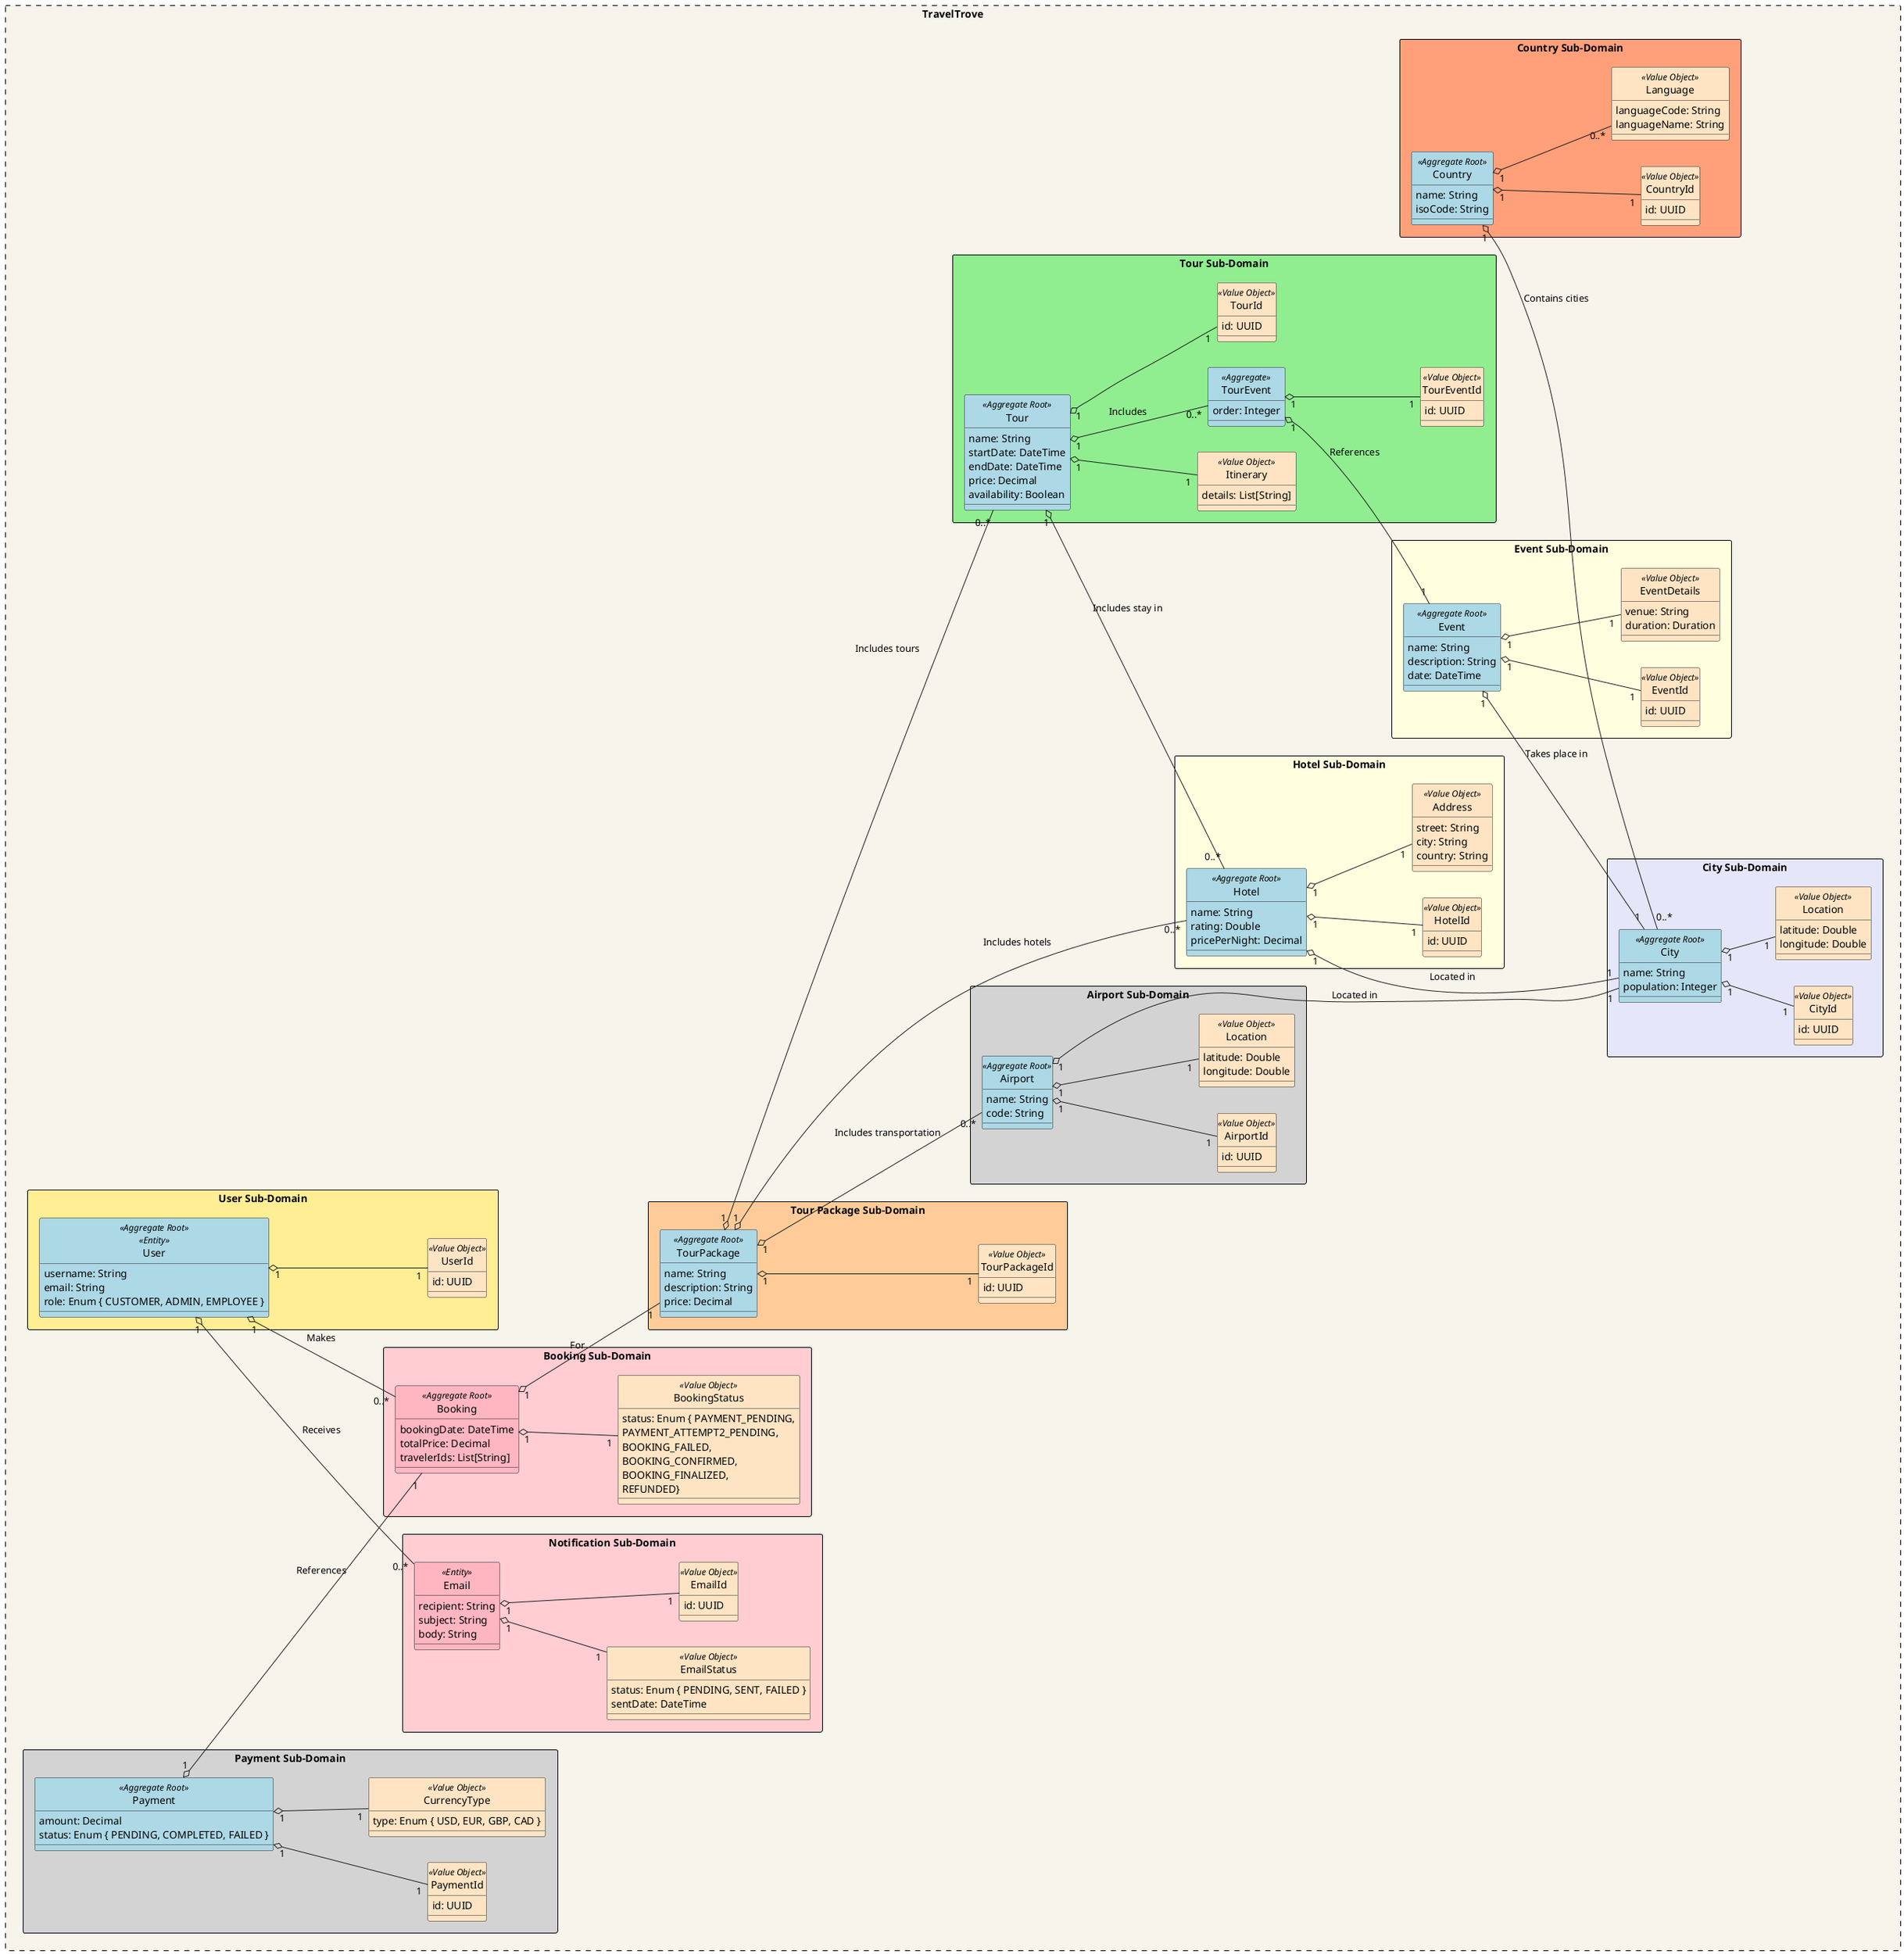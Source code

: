 @startuml
hide circle
left to right direction

!define ENTITY(entityName) class entityName << Entity >>
!define AGGREGATE(aggregateName) class aggregateName << Aggregate >>
!define AGGREGATE_ROOT(aggregateRootName) class aggregateRootName << Aggregate Root >>
!define AGGREGATE_ROOT_ENTITY(aggregateRootEntityName) class aggregateRootEntityName << Aggregate Root >> << Entity >>
!define VALUE_OBJECT(valueObjectName) class valueObjectName << Value Object >>

skinparam packageStyle rectangle
skinparam rectangle {
    BackgroundColor #f7f4eb
    BorderColor Black
}

rectangle "TravelTrove" as BoundedContextTravelTrove #line.dashed {

    Package "City Sub-Domain" <<Rectangle>> #Lavender {
        AGGREGATE_ROOT(City) #lightblue {
            name: String
            population: Integer
        }

        VALUE_OBJECT(CityId) #Bisque {
            id: UUID
        }

        VALUE_OBJECT(Location) #Bisque {
            latitude: Double
            longitude: Double
        }

        City "1" o-- "1" CityId
        City "1" o-- "1" Location
    }

    Package "Country Sub-Domain" <<Rectangle>> #LightSalmon {
        AGGREGATE_ROOT(Country) #lightblue {
            name: String
            isoCode: String
        }

        VALUE_OBJECT(CountryId) #Bisque {
            id: UUID
        }

        VALUE_OBJECT(Language) #Bisque {
            languageCode: String
            languageName: String
        }

        Country "1" o-- "1" CountryId
        Country "1" o-- "0..*" Language

        Country "1" o-- "0..*" City : "Contains cities"
    }

    Package "Airport Sub-Domain" <<Rectangle>> #LightGray {
        AGGREGATE_ROOT(Airport) #lightblue {
            name: String
            code: String
        }

        VALUE_OBJECT(AirportId) #Bisque {
            id: UUID
        }

        VALUE_OBJECT(Location) #Bisque {
            latitude: Double
            longitude: Double
        }

        Airport "1" o-- "1" AirportId
        Airport "1" o-- "1" Location
        Airport "1" o-- "1" City : "Located in"
    }

    Package "Hotel Sub-Domain" <<Rectangle>> #LightYellow {
        AGGREGATE_ROOT(Hotel) #lightblue {
            name: String
            rating: Double
            pricePerNight: Decimal
        }

        VALUE_OBJECT(HotelId) #Bisque {
            id: UUID
        }

        VALUE_OBJECT(Address) #Bisque {
            street: String
            city: String
            country: String
        }

        Hotel "1" o-- "1" HotelId
        Hotel "1" o-- "1" Address
        Hotel "1" o-- "1" City : "Located in"
    }

    Package "Event Sub-Domain" <<Rectangle>> #LightYellow {
        AGGREGATE_ROOT(Event) #lightblue {
            name: String
            description: String
            date: DateTime
        }

        VALUE_OBJECT(EventId) #Bisque {
            id: UUID
        }

        VALUE_OBJECT(EventDetails) #Bisque {
            venue: String
            duration: Duration
        }

        Event "1" o-- "1" EventId
        Event "1" o-- "1" EventDetails

        Event "1" o-- "1" City : "Takes place in"
    }

    Package "Tour Sub-Domain" <<Rectangle>> #LightGreen {
        AGGREGATE_ROOT(Tour) #lightblue {
            name: String
            startDate: DateTime
            endDate: DateTime
            price: Decimal
            availability: Boolean
        }

        VALUE_OBJECT(TourId) #Bisque {
            id: UUID
        }

        VALUE_OBJECT(Itinerary) #Bisque {
            details: List[String]
        }

        AGGREGATE(TourEvent) #lightblue {
            order: Integer
        }

        VALUE_OBJECT(TourEventId) #Bisque {
            id: UUID
        }

        Tour "1" o-- "1" TourId
        Tour "1" o-- "1" Itinerary
        Tour "1" o-- "0..*" TourEvent : "Includes"
        TourEvent "1" o-- "1" TourEventId
        TourEvent "1" o-- "1" Event : "References"
        Tour "1" o-- "0..*" Hotel : "Includes stay in"
    }

    Package "Tour Package Sub-Domain" <<Rectangle>> #FFCC99 {
        AGGREGATE_ROOT(TourPackage) #lightblue {
            name: String
            description: String
            price: Decimal
        }

        VALUE_OBJECT(TourPackageId) #Bisque {
            id: UUID
        }

        TourPackage "1" o-- "1" TourPackageId
        TourPackage "1" o-- "0..*" Tour : "Includes tours"
        TourPackage "1" o-- "0..*" Hotel : "Includes hotels"
        TourPackage "1" o-- "0..*" Airport : "Includes transportation"
    }

    Package "Booking Sub-Domain" <<Rectangle>> #FFCDD2 {
        AGGREGATE_ROOT(Booking) #lightpink {
            bookingDate: DateTime
            totalPrice: Decimal
            travelerIds: List[String]
        }

        VALUE_OBJECT(BookingStatus) #Bisque {
            status: Enum { PAYMENT_PENDING,
                              PAYMENT_ATTEMPT2_PENDING,
                              BOOKING_FAILED,
                              BOOKING_CONFIRMED,
                              BOOKING_FINALIZED,
                              REFUNDED}
        }

        Booking "1" o-- "1" BookingStatus
        Booking "1" o-- "1" TourPackage : "For"
    }

    Package "User Sub-Domain" <<Rectangle>> #FFEE93 {
        AGGREGATE_ROOT_ENTITY(User) #lightblue {
            username: String
            email: String
            role: Enum { CUSTOMER, ADMIN, EMPLOYEE }
        }

        VALUE_OBJECT(UserId) #Bisque {
            id: UUID
        }

        User "1" o-- "1" UserId
        User "1" o-- "0..*" Booking : "Makes"
    }

    Package "Payment Sub-Domain" <<Rectangle>> #LightGray {
        AGGREGATE_ROOT(Payment) #lightblue {
            amount: Decimal
            status: Enum { PENDING, COMPLETED, FAILED }
        }

        VALUE_OBJECT(PaymentId) #Bisque {
            id: UUID
        }

        VALUE_OBJECT(CurrencyType) #Bisque {
            type: Enum { USD, EUR, GBP, CAD }
        }

        Payment "1" o-- "1" PaymentId
        Payment "1" o-- "1" CurrencyType
        Payment "1" o-- "1" Booking : "References"
    }

    Package "Notification Sub-Domain" <<Rectangle>> #FFCDD2 {
        ENTITY(Email) #lightpink {
            recipient: String
            subject: String
            body: String
        }

        VALUE_OBJECT(EmailStatus) #Bisque {
            status: Enum { PENDING, SENT, FAILED }
            sentDate: DateTime
        }

        VALUE_OBJECT(EmailId) #Bisque {
            id: UUID
        }

        Email "1" o-- "1" EmailId
        Email "1" o-- "1" EmailStatus

        User "1" o-- "0..*" Email : "Receives"
    }
}

@enduml

